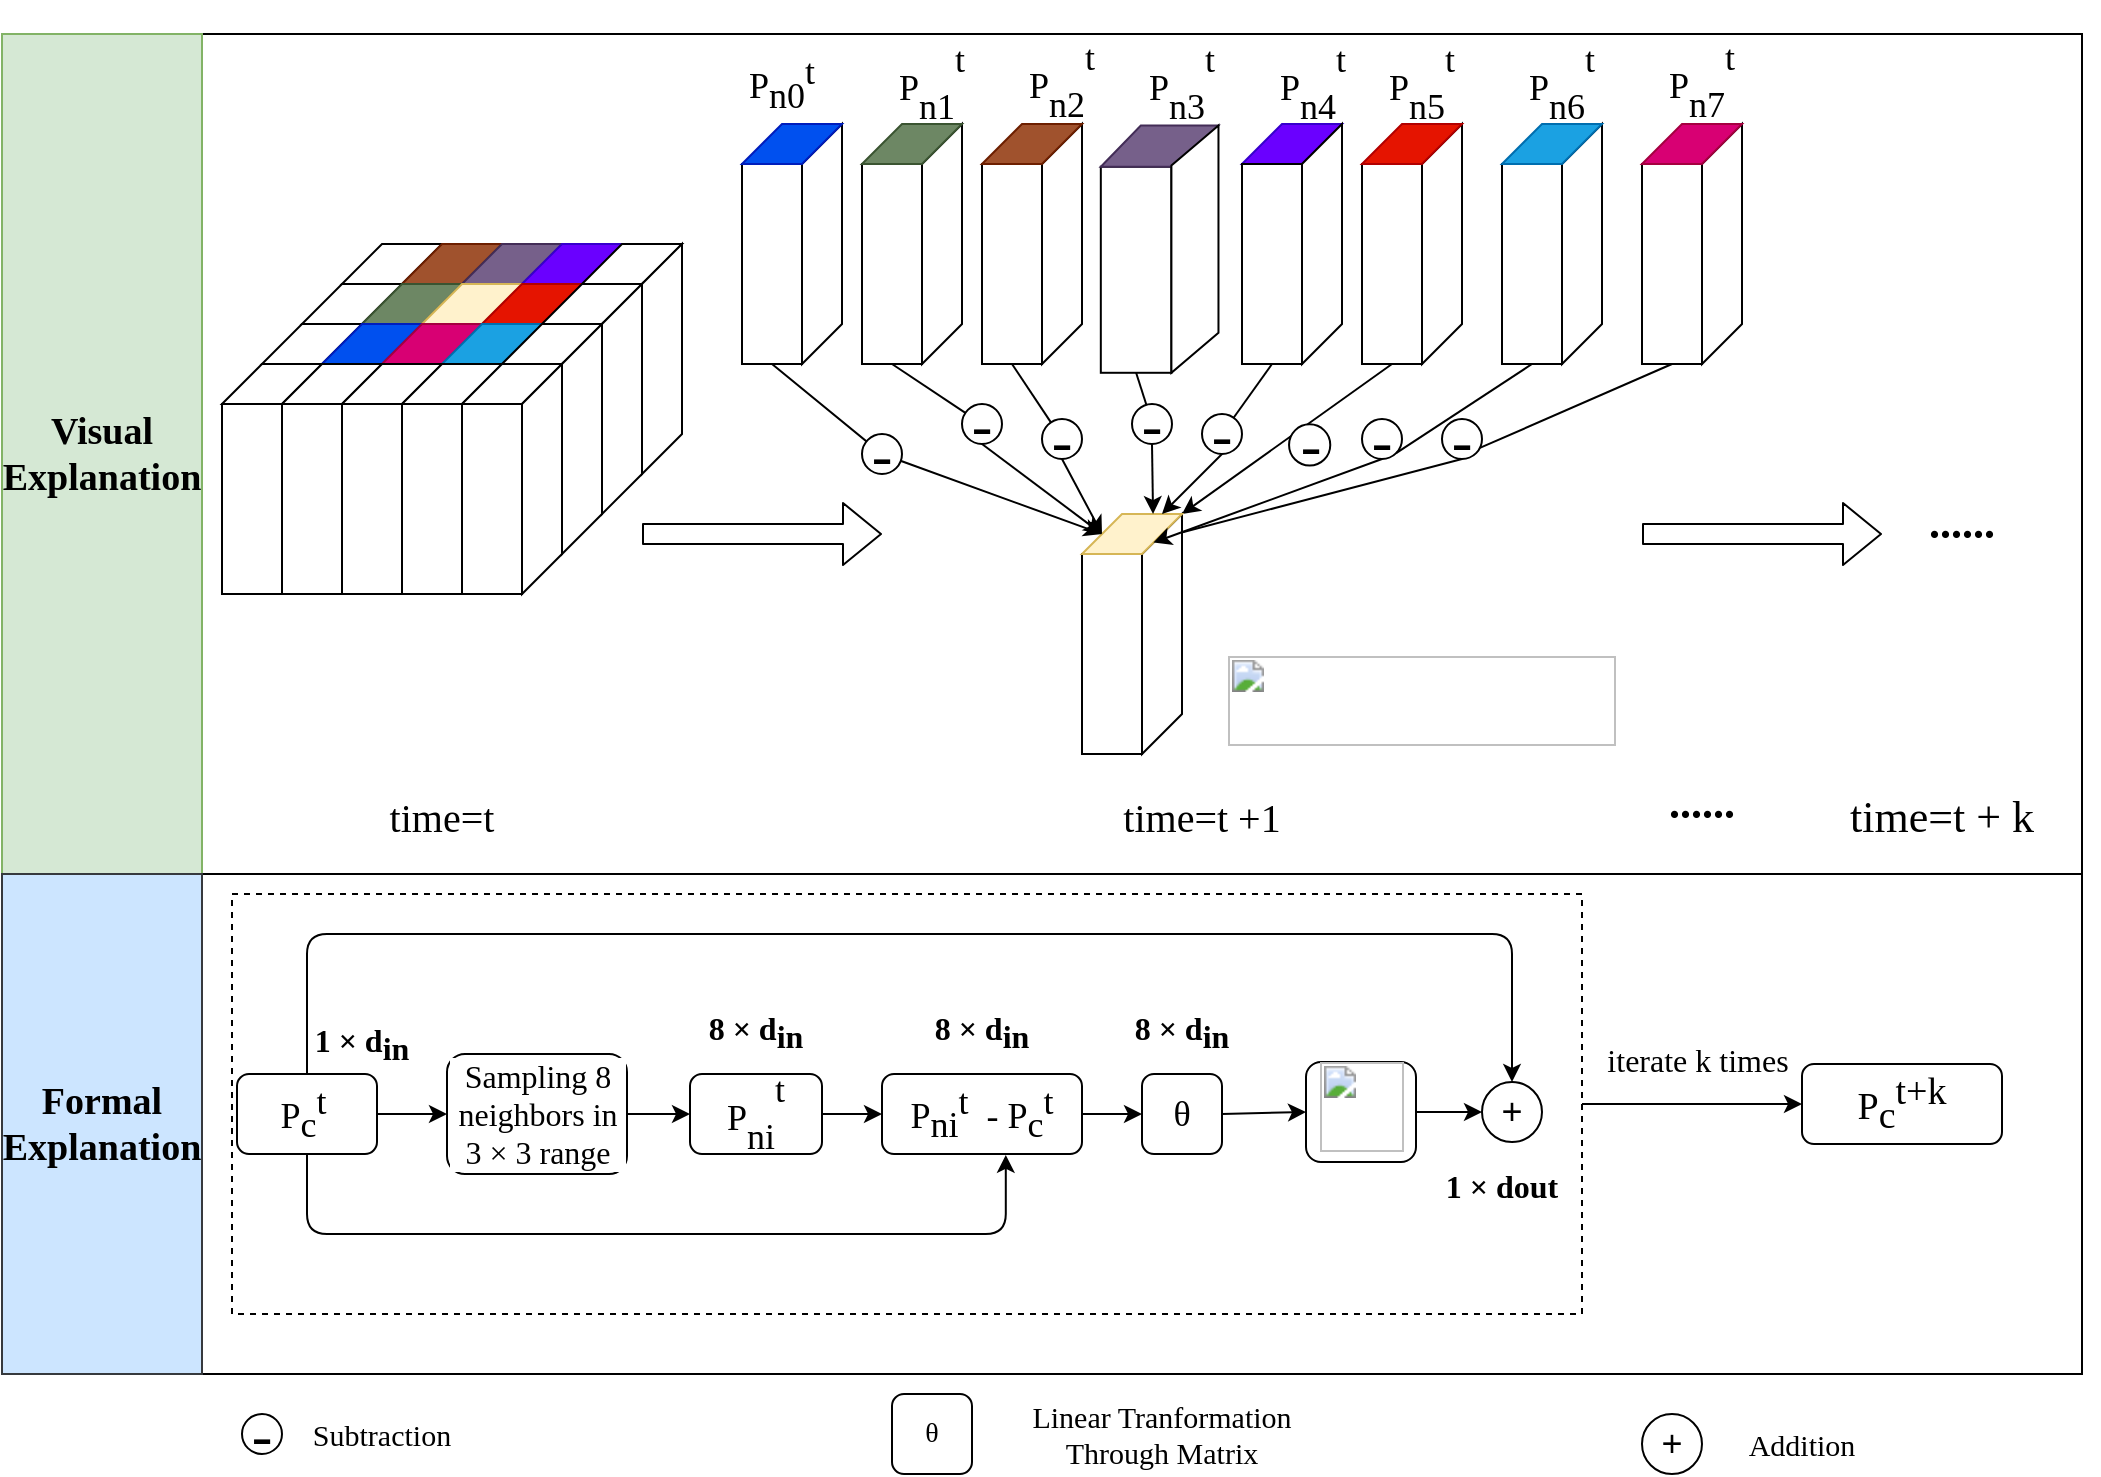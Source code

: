 <mxfile version="20.2.3" type="device"><diagram id="m4M0EnpUl4V7gVTr2-fL" name="第 1 页"><mxGraphModel dx="1689" dy="1053" grid="1" gridSize="10" guides="1" tooltips="1" connect="1" arrows="1" fold="1" page="1" pageScale="1" pageWidth="827" pageHeight="1169" math="0" shadow="0"><root><mxCell id="0"/><mxCell id="1" parent="0"/><mxCell id="XDiPJitMoi_7CaFqZK1T-307" value="" style="rounded=0;whiteSpace=wrap;html=1;fontFamily=Times New Roman;fontSize=14;" parent="1" vertex="1"><mxGeometry x="220" y="520" width="940" height="250" as="geometry"/></mxCell><mxCell id="XDiPJitMoi_7CaFqZK1T-306" style="edgeStyle=orthogonalEdgeStyle;orthogonalLoop=1;jettySize=auto;html=1;exitX=1;exitY=0.5;exitDx=0;exitDy=0;entryX=0;entryY=0.5;entryDx=0;entryDy=0;fontFamily=Times New Roman;fontSize=14;" parent="1" source="XDiPJitMoi_7CaFqZK1T-300" target="XDiPJitMoi_7CaFqZK1T-279" edge="1"><mxGeometry relative="1" as="geometry"/></mxCell><mxCell id="XDiPJitMoi_7CaFqZK1T-300" value="" style="rounded=0;whiteSpace=wrap;html=1;fontFamily=Times New Roman;fontSize=14;dashed=1;" parent="1" vertex="1"><mxGeometry x="235" y="530" width="675" height="210" as="geometry"/></mxCell><mxCell id="XDiPJitMoi_7CaFqZK1T-204" value="" style="rounded=0;whiteSpace=wrap;html=1;fontFamily=Times New Roman;fontSize=22;" parent="1" vertex="1"><mxGeometry x="215" y="100" width="945" height="420" as="geometry"/></mxCell><mxCell id="XDiPJitMoi_7CaFqZK1T-148" style="edgeStyle=none;rounded=0;orthogonalLoop=1;jettySize=auto;html=1;exitX=0.5;exitY=1;exitDx=0;exitDy=0;fontFamily=Times New Roman;fontSize=14;" parent="1" source="XDiPJitMoi_7CaFqZK1T-87" edge="1"><mxGeometry relative="1" as="geometry"><mxPoint x="710" y="340" as="targetPoint"/></mxGeometry></mxCell><mxCell id="XDiPJitMoi_7CaFqZK1T-126" value="" style="group" parent="1" vertex="1" connectable="0"><mxGeometry x="740" y="120" width="200" height="340" as="geometry"/></mxCell><mxCell id="XDiPJitMoi_7CaFqZK1T-138" value="" style="group" parent="XDiPJitMoi_7CaFqZK1T-126" vertex="1" connectable="0"><mxGeometry x="-70.588" y="25.758" width="58.824" height="123.636" as="geometry"/></mxCell><mxCell id="XDiPJitMoi_7CaFqZK1T-90" value="" style="rounded=0;whiteSpace=wrap;html=1;fontFamily=Times New Roman;fontSize=14;" parent="XDiPJitMoi_7CaFqZK1T-138" vertex="1"><mxGeometry y="20.606" width="35.294" height="103.03" as="geometry"/></mxCell><mxCell id="XDiPJitMoi_7CaFqZK1T-91" value="" style="shape=parallelogram;perimeter=parallelogramPerimeter;whiteSpace=wrap;html=1;fixedSize=1;fontFamily=Times New Roman;fontSize=14;fillColor=#76608a;fontColor=#ffffff;strokeColor=#432D57;" parent="XDiPJitMoi_7CaFqZK1T-138" vertex="1"><mxGeometry width="58.824" height="20.606" as="geometry"/></mxCell><mxCell id="XDiPJitMoi_7CaFqZK1T-89" value="" style="shape=parallelogram;perimeter=parallelogramPerimeter;whiteSpace=wrap;html=1;fixedSize=1;fontFamily=Times New Roman;fontSize=14;direction=south;flipH=1;" parent="XDiPJitMoi_7CaFqZK1T-138" vertex="1"><mxGeometry x="35.294" width="23.529" height="123.636" as="geometry"/></mxCell><mxCell id="XDiPJitMoi_7CaFqZK1T-158" value="&lt;p style=&quot;text-indent: 0pt; font-size: 18px;&quot; class=&quot;MsoNormal&quot;&gt;&lt;span style=&quot;font-family: 宋体; font-size: 18px;&quot;&gt;&lt;font face=&quot;Times New Roman&quot; style=&quot;font-size: 18px;&quot;&gt;P&lt;/font&gt;&lt;/span&gt;&lt;sub style=&quot;font-size: 18px;&quot;&gt;&lt;span style=&quot;font-family: 宋体; font-size: 18px; vertical-align: sub;&quot;&gt;&lt;font face=&quot;Times New Roman&quot; style=&quot;font-size: 18px;&quot;&gt;n4&lt;/font&gt;&lt;/span&gt;&lt;/sub&gt;&lt;sup style=&quot;font-size: 18px;&quot;&gt;&lt;span style=&quot;font-family: 宋体; font-size: 18px; vertical-align: super;&quot;&gt;&lt;font face=&quot;Times New Roman&quot; style=&quot;font-size: 18px;&quot;&gt;t&lt;/font&gt;&lt;/span&gt;&lt;/sup&gt;&lt;span style=&quot;font-size: 18px;&quot;&gt;&lt;/span&gt;&lt;/p&gt;" style="text;html=1;strokeColor=none;fillColor=none;align=center;verticalAlign=middle;whiteSpace=wrap;rounded=0;fontFamily=Times New Roman;fontSize=18;" parent="XDiPJitMoi_7CaFqZK1T-126" vertex="1"><mxGeometry y="-10.303" width="70.588" height="30.909" as="geometry"/></mxCell><mxCell id="XDiPJitMoi_7CaFqZK1T-192" value="&lt;font style=&quot;font-size: 31px;&quot;&gt;-&lt;/font&gt;" style="ellipse;whiteSpace=wrap;html=1;aspect=fixed;fontFamily=Times New Roman;fontSize=14;" parent="XDiPJitMoi_7CaFqZK1T-126" vertex="1"><mxGeometry x="23.529" y="175.152" width="20.606" height="20.606" as="geometry"/></mxCell><mxCell id="XDiPJitMoi_7CaFqZK1T-3" value="&lt;font style=&quot;font-size: 19px;&quot; face=&quot;Times New Roman&quot;&gt;&lt;b&gt;Visual&lt;br&gt;Explanation&lt;/b&gt;&lt;/font&gt;" style="rounded=0;whiteSpace=wrap;html=1;fillColor=#d5e8d4;strokeColor=#82b366;" parent="1" vertex="1"><mxGeometry x="120" y="100" width="100" height="420" as="geometry"/></mxCell><mxCell id="XDiPJitMoi_7CaFqZK1T-4" value="&lt;font style=&quot;font-size: 19px;&quot; face=&quot;Times New Roman&quot;&gt;&lt;b&gt;Formal&lt;br&gt;Explanation&lt;/b&gt;&lt;/font&gt;" style="rounded=0;whiteSpace=wrap;html=1;fillColor=#cce5ff;strokeColor=#36393d;" parent="1" vertex="1"><mxGeometry x="120" y="520" width="100" height="250" as="geometry"/></mxCell><mxCell id="XDiPJitMoi_7CaFqZK1T-11" value="" style="shape=parallelogram;perimeter=parallelogramPerimeter;whiteSpace=wrap;html=1;fixedSize=1;fontFamily=Times New Roman;fontSize=14;" parent="1" vertex="1"><mxGeometry x="290" y="205" width="50" height="20" as="geometry"/></mxCell><mxCell id="XDiPJitMoi_7CaFqZK1T-12" value="" style="shape=parallelogram;perimeter=parallelogramPerimeter;whiteSpace=wrap;html=1;fixedSize=1;fontFamily=Times New Roman;fontSize=14;fillColor=#a0522d;fontColor=#ffffff;strokeColor=#6D1F00;" parent="1" vertex="1"><mxGeometry x="320" y="205" width="50" height="20" as="geometry"/></mxCell><mxCell id="XDiPJitMoi_7CaFqZK1T-13" value="" style="shape=parallelogram;perimeter=parallelogramPerimeter;whiteSpace=wrap;html=1;fixedSize=1;fontFamily=Times New Roman;fontSize=14;fillColor=#76608a;fontColor=#ffffff;strokeColor=#432D57;" parent="1" vertex="1"><mxGeometry x="350" y="205" width="50" height="20" as="geometry"/></mxCell><mxCell id="XDiPJitMoi_7CaFqZK1T-14" value="" style="shape=parallelogram;perimeter=parallelogramPerimeter;whiteSpace=wrap;html=1;fixedSize=1;fontFamily=Times New Roman;fontSize=14;fillColor=#6a00ff;fontColor=#ffffff;strokeColor=#3700CC;" parent="1" vertex="1"><mxGeometry x="380" y="205" width="50" height="20" as="geometry"/></mxCell><mxCell id="XDiPJitMoi_7CaFqZK1T-16" value="" style="shape=parallelogram;perimeter=parallelogramPerimeter;whiteSpace=wrap;html=1;fixedSize=1;fontFamily=Times New Roman;fontSize=14;" parent="1" vertex="1"><mxGeometry x="410" y="205" width="50" height="20" as="geometry"/></mxCell><mxCell id="XDiPJitMoi_7CaFqZK1T-17" value="" style="shape=parallelogram;perimeter=parallelogramPerimeter;whiteSpace=wrap;html=1;fixedSize=1;fontFamily=Times New Roman;fontSize=14;" parent="1" vertex="1"><mxGeometry x="270" y="225" width="50" height="20" as="geometry"/></mxCell><mxCell id="XDiPJitMoi_7CaFqZK1T-18" value="" style="shape=parallelogram;perimeter=parallelogramPerimeter;whiteSpace=wrap;html=1;fixedSize=1;fontFamily=Times New Roman;fontSize=14;fillColor=#6d8764;strokeColor=#3A5431;fontColor=#ffffff;" parent="1" vertex="1"><mxGeometry x="300" y="225" width="50" height="20" as="geometry"/></mxCell><mxCell id="XDiPJitMoi_7CaFqZK1T-19" value="" style="shape=parallelogram;perimeter=parallelogramPerimeter;whiteSpace=wrap;html=1;fixedSize=1;fontFamily=Times New Roman;fontSize=14;fillColor=#fff2cc;strokeColor=#d6b656;" parent="1" vertex="1"><mxGeometry x="330" y="225" width="50" height="20" as="geometry"/></mxCell><mxCell id="XDiPJitMoi_7CaFqZK1T-20" value="" style="shape=parallelogram;perimeter=parallelogramPerimeter;whiteSpace=wrap;html=1;fixedSize=1;fontFamily=Times New Roman;fontSize=14;fillColor=#e51400;fontColor=#ffffff;strokeColor=#B20000;" parent="1" vertex="1"><mxGeometry x="360" y="225" width="50" height="20" as="geometry"/></mxCell><mxCell id="XDiPJitMoi_7CaFqZK1T-22" value="" style="shape=parallelogram;perimeter=parallelogramPerimeter;whiteSpace=wrap;html=1;fixedSize=1;fontFamily=Times New Roman;fontSize=14;" parent="1" vertex="1"><mxGeometry x="390" y="225" width="50" height="20" as="geometry"/></mxCell><mxCell id="XDiPJitMoi_7CaFqZK1T-25" value="" style="shape=parallelogram;perimeter=parallelogramPerimeter;whiteSpace=wrap;html=1;fixedSize=1;fontFamily=Times New Roman;fontSize=14;" parent="1" vertex="1"><mxGeometry x="250" y="245" width="50" height="20" as="geometry"/></mxCell><mxCell id="XDiPJitMoi_7CaFqZK1T-26" value="" style="shape=parallelogram;perimeter=parallelogramPerimeter;whiteSpace=wrap;html=1;fixedSize=1;fontFamily=Times New Roman;fontSize=14;fillColor=#0050ef;fontColor=#ffffff;strokeColor=#001DBC;" parent="1" vertex="1"><mxGeometry x="280" y="245" width="50" height="20" as="geometry"/></mxCell><mxCell id="XDiPJitMoi_7CaFqZK1T-27" value="" style="shape=parallelogram;perimeter=parallelogramPerimeter;whiteSpace=wrap;html=1;fixedSize=1;fontFamily=Times New Roman;fontSize=14;fillColor=#d80073;fontColor=#ffffff;strokeColor=#A50040;" parent="1" vertex="1"><mxGeometry x="310" y="245" width="50" height="20" as="geometry"/></mxCell><mxCell id="XDiPJitMoi_7CaFqZK1T-28" value="" style="shape=parallelogram;perimeter=parallelogramPerimeter;whiteSpace=wrap;html=1;fixedSize=1;fontFamily=Times New Roman;fontSize=14;fillColor=#1ba1e2;strokeColor=#006EAF;fontColor=#ffffff;" parent="1" vertex="1"><mxGeometry x="340" y="245" width="50" height="20" as="geometry"/></mxCell><mxCell id="XDiPJitMoi_7CaFqZK1T-30" value="" style="shape=parallelogram;perimeter=parallelogramPerimeter;whiteSpace=wrap;html=1;fixedSize=1;fontFamily=Times New Roman;fontSize=14;" parent="1" vertex="1"><mxGeometry x="370" y="245" width="50" height="20" as="geometry"/></mxCell><mxCell id="XDiPJitMoi_7CaFqZK1T-31" value="" style="shape=parallelogram;perimeter=parallelogramPerimeter;whiteSpace=wrap;html=1;fixedSize=1;fontFamily=Times New Roman;fontSize=14;" parent="1" vertex="1"><mxGeometry x="230" y="265" width="50" height="20" as="geometry"/></mxCell><mxCell id="XDiPJitMoi_7CaFqZK1T-32" value="" style="shape=parallelogram;perimeter=parallelogramPerimeter;whiteSpace=wrap;html=1;fixedSize=1;fontFamily=Times New Roman;fontSize=14;" parent="1" vertex="1"><mxGeometry x="260" y="265" width="50" height="20" as="geometry"/></mxCell><mxCell id="XDiPJitMoi_7CaFqZK1T-33" value="" style="shape=parallelogram;perimeter=parallelogramPerimeter;whiteSpace=wrap;html=1;fixedSize=1;fontFamily=Times New Roman;fontSize=14;" parent="1" vertex="1"><mxGeometry x="290" y="265" width="50" height="20" as="geometry"/></mxCell><mxCell id="XDiPJitMoi_7CaFqZK1T-34" value="" style="shape=parallelogram;perimeter=parallelogramPerimeter;whiteSpace=wrap;html=1;fixedSize=1;fontFamily=Times New Roman;fontSize=14;" parent="1" vertex="1"><mxGeometry x="320" y="265" width="50" height="20" as="geometry"/></mxCell><mxCell id="XDiPJitMoi_7CaFqZK1T-36" value="" style="shape=parallelogram;perimeter=parallelogramPerimeter;whiteSpace=wrap;html=1;fixedSize=1;fontFamily=Times New Roman;fontSize=14;" parent="1" vertex="1"><mxGeometry x="350" y="265" width="50" height="20" as="geometry"/></mxCell><mxCell id="XDiPJitMoi_7CaFqZK1T-66" value="" style="rounded=0;whiteSpace=wrap;html=1;fontFamily=Times New Roman;fontSize=14;" parent="1" vertex="1"><mxGeometry x="230" y="285" width="30" height="95" as="geometry"/></mxCell><mxCell id="XDiPJitMoi_7CaFqZK1T-68" value="" style="rounded=0;whiteSpace=wrap;html=1;fontFamily=Times New Roman;fontSize=14;" parent="1" vertex="1"><mxGeometry x="260" y="285" width="30" height="95" as="geometry"/></mxCell><mxCell id="XDiPJitMoi_7CaFqZK1T-69" value="" style="rounded=0;whiteSpace=wrap;html=1;fontFamily=Times New Roman;fontSize=14;" parent="1" vertex="1"><mxGeometry x="290" y="285" width="30" height="95" as="geometry"/></mxCell><mxCell id="XDiPJitMoi_7CaFqZK1T-70" value="" style="rounded=0;whiteSpace=wrap;html=1;fontFamily=Times New Roman;fontSize=14;" parent="1" vertex="1"><mxGeometry x="320" y="285" width="30" height="95" as="geometry"/></mxCell><mxCell id="XDiPJitMoi_7CaFqZK1T-72" value="" style="rounded=0;whiteSpace=wrap;html=1;fontFamily=Times New Roman;fontSize=14;" parent="1" vertex="1"><mxGeometry x="350" y="285" width="30" height="95" as="geometry"/></mxCell><mxCell id="XDiPJitMoi_7CaFqZK1T-73" value="" style="shape=parallelogram;perimeter=parallelogramPerimeter;whiteSpace=wrap;html=1;fixedSize=1;fontFamily=Times New Roman;fontSize=14;direction=south;flipH=1;" parent="1" vertex="1"><mxGeometry x="380" y="265" width="20" height="115" as="geometry"/></mxCell><mxCell id="XDiPJitMoi_7CaFqZK1T-75" value="" style="shape=parallelogram;perimeter=parallelogramPerimeter;whiteSpace=wrap;html=1;fixedSize=1;fontFamily=Times New Roman;fontSize=14;direction=south;flipH=1;" parent="1" vertex="1"><mxGeometry x="400" y="245" width="20" height="115" as="geometry"/></mxCell><mxCell id="XDiPJitMoi_7CaFqZK1T-76" value="" style="shape=parallelogram;perimeter=parallelogramPerimeter;whiteSpace=wrap;html=1;fixedSize=1;fontFamily=Times New Roman;fontSize=14;direction=south;flipH=1;" parent="1" vertex="1"><mxGeometry x="420" y="225" width="20" height="115" as="geometry"/></mxCell><mxCell id="XDiPJitMoi_7CaFqZK1T-77" value="" style="shape=parallelogram;perimeter=parallelogramPerimeter;whiteSpace=wrap;html=1;fixedSize=1;fontFamily=Times New Roman;fontSize=14;direction=south;flipH=1;" parent="1" vertex="1"><mxGeometry x="440" y="205" width="20" height="115" as="geometry"/></mxCell><mxCell id="XDiPJitMoi_7CaFqZK1T-136" value="" style="group" parent="1" vertex="1" connectable="0"><mxGeometry x="490" y="145" width="50" height="120" as="geometry"/></mxCell><mxCell id="XDiPJitMoi_7CaFqZK1T-106" value="" style="rounded=0;whiteSpace=wrap;html=1;fontFamily=Times New Roman;fontSize=14;" parent="XDiPJitMoi_7CaFqZK1T-136" vertex="1"><mxGeometry y="20" width="30" height="100" as="geometry"/></mxCell><mxCell id="XDiPJitMoi_7CaFqZK1T-107" value="" style="shape=parallelogram;perimeter=parallelogramPerimeter;whiteSpace=wrap;html=1;fixedSize=1;fontFamily=Times New Roman;fontSize=14;direction=south;flipH=1;" parent="XDiPJitMoi_7CaFqZK1T-136" vertex="1"><mxGeometry x="30" width="20" height="120" as="geometry"/></mxCell><mxCell id="XDiPJitMoi_7CaFqZK1T-114" value="" style="shape=parallelogram;perimeter=parallelogramPerimeter;whiteSpace=wrap;html=1;fixedSize=1;fontFamily=Times New Roman;fontSize=14;fillColor=#0050ef;fontColor=#ffffff;strokeColor=#001DBC;" parent="XDiPJitMoi_7CaFqZK1T-136" vertex="1"><mxGeometry width="50" height="20" as="geometry"/></mxCell><mxCell id="XDiPJitMoi_7CaFqZK1T-144" style="edgeStyle=none;rounded=0;orthogonalLoop=1;jettySize=auto;html=1;exitX=0.5;exitY=1;exitDx=0;exitDy=0;fontFamily=Times New Roman;fontSize=14;startArrow=none;" parent="1" source="XDiPJitMoi_7CaFqZK1T-168" edge="1"><mxGeometry relative="1" as="geometry"><mxPoint x="670" y="350" as="targetPoint"/></mxGeometry></mxCell><mxCell id="XDiPJitMoi_7CaFqZK1T-103" value="" style="rounded=0;whiteSpace=wrap;html=1;fontFamily=Times New Roman;fontSize=14;" parent="1" vertex="1"><mxGeometry x="550" y="165" width="30" height="100" as="geometry"/></mxCell><mxCell id="XDiPJitMoi_7CaFqZK1T-104" value="" style="shape=parallelogram;perimeter=parallelogramPerimeter;whiteSpace=wrap;html=1;fixedSize=1;fontFamily=Times New Roman;fontSize=14;direction=south;flipH=1;" parent="1" vertex="1"><mxGeometry x="580" y="145" width="20" height="120" as="geometry"/></mxCell><mxCell id="XDiPJitMoi_7CaFqZK1T-113" value="" style="shape=parallelogram;perimeter=parallelogramPerimeter;whiteSpace=wrap;html=1;fixedSize=1;fontFamily=Times New Roman;fontSize=14;fillColor=#6d8764;strokeColor=#3A5431;fontColor=#ffffff;" parent="1" vertex="1"><mxGeometry x="550" y="145" width="50" height="20" as="geometry"/></mxCell><mxCell id="XDiPJitMoi_7CaFqZK1T-137" value="" style="group" parent="1" vertex="1" connectable="0"><mxGeometry x="610" y="145" width="50" height="120" as="geometry"/></mxCell><mxCell id="XDiPJitMoi_7CaFqZK1T-92" value="" style="shape=parallelogram;perimeter=parallelogramPerimeter;whiteSpace=wrap;html=1;fixedSize=1;fontFamily=Times New Roman;fontSize=14;direction=south;flipH=1;" parent="XDiPJitMoi_7CaFqZK1T-137" vertex="1"><mxGeometry x="30" width="20" height="120" as="geometry"/></mxCell><mxCell id="XDiPJitMoi_7CaFqZK1T-93" value="" style="rounded=0;whiteSpace=wrap;html=1;fontFamily=Times New Roman;fontSize=14;" parent="XDiPJitMoi_7CaFqZK1T-137" vertex="1"><mxGeometry y="20" width="30" height="100" as="geometry"/></mxCell><mxCell id="XDiPJitMoi_7CaFqZK1T-95" value="" style="shape=parallelogram;perimeter=parallelogramPerimeter;whiteSpace=wrap;html=1;fixedSize=1;fontFamily=Times New Roman;fontSize=14;fillColor=#a0522d;fontColor=#ffffff;strokeColor=#6D1F00;" parent="XDiPJitMoi_7CaFqZK1T-137" vertex="1"><mxGeometry width="50" height="20" as="geometry"/></mxCell><mxCell id="XDiPJitMoi_7CaFqZK1T-139" value="" style="group" parent="1" vertex="1" connectable="0"><mxGeometry x="740" y="145" width="50" height="120" as="geometry"/></mxCell><mxCell id="XDiPJitMoi_7CaFqZK1T-83" value="" style="shape=parallelogram;perimeter=parallelogramPerimeter;whiteSpace=wrap;html=1;fixedSize=1;fontFamily=Times New Roman;fontSize=14;fillColor=#6a00ff;fontColor=#ffffff;strokeColor=#3700CC;" parent="XDiPJitMoi_7CaFqZK1T-139" vertex="1"><mxGeometry width="50" height="20" as="geometry"/></mxCell><mxCell id="XDiPJitMoi_7CaFqZK1T-84" value="" style="rounded=0;whiteSpace=wrap;html=1;fontFamily=Times New Roman;fontSize=14;" parent="XDiPJitMoi_7CaFqZK1T-139" vertex="1"><mxGeometry y="20" width="30" height="100" as="geometry"/></mxCell><mxCell id="XDiPJitMoi_7CaFqZK1T-85" value="" style="shape=parallelogram;perimeter=parallelogramPerimeter;whiteSpace=wrap;html=1;fixedSize=1;fontFamily=Times New Roman;fontSize=14;direction=south;flipH=1;" parent="XDiPJitMoi_7CaFqZK1T-139" vertex="1"><mxGeometry x="30" width="20" height="120" as="geometry"/></mxCell><mxCell id="XDiPJitMoi_7CaFqZK1T-87" value="" style="rounded=0;whiteSpace=wrap;html=1;fontFamily=Times New Roman;fontSize=14;" parent="1" vertex="1"><mxGeometry x="800" y="165" width="30" height="100" as="geometry"/></mxCell><mxCell id="XDiPJitMoi_7CaFqZK1T-88" value="" style="shape=parallelogram;perimeter=parallelogramPerimeter;whiteSpace=wrap;html=1;fixedSize=1;fontFamily=Times New Roman;fontSize=14;direction=south;flipH=1;" parent="1" vertex="1"><mxGeometry x="830" y="145" width="20" height="120" as="geometry"/></mxCell><mxCell id="XDiPJitMoi_7CaFqZK1T-112" value="" style="shape=parallelogram;perimeter=parallelogramPerimeter;whiteSpace=wrap;html=1;fixedSize=1;fontFamily=Times New Roman;fontSize=14;fillColor=#e51400;fontColor=#ffffff;strokeColor=#B20000;" parent="1" vertex="1"><mxGeometry x="800" y="145" width="50" height="20" as="geometry"/></mxCell><mxCell id="XDiPJitMoi_7CaFqZK1T-119" value="" style="group" parent="1" vertex="1" connectable="0"><mxGeometry x="930" y="120" width="80" height="150" as="geometry"/></mxCell><mxCell id="XDiPJitMoi_7CaFqZK1T-141" value="" style="group" parent="XDiPJitMoi_7CaFqZK1T-119" vertex="1" connectable="0"><mxGeometry x="-60" y="25" width="50" height="120" as="geometry"/></mxCell><mxCell id="XDiPJitMoi_7CaFqZK1T-109" value="" style="rounded=0;whiteSpace=wrap;html=1;fontFamily=Times New Roman;fontSize=14;" parent="XDiPJitMoi_7CaFqZK1T-141" vertex="1"><mxGeometry y="20" width="30" height="100" as="geometry"/></mxCell><mxCell id="XDiPJitMoi_7CaFqZK1T-110" value="" style="shape=parallelogram;perimeter=parallelogramPerimeter;whiteSpace=wrap;html=1;fixedSize=1;fontFamily=Times New Roman;fontSize=14;direction=south;flipH=1;" parent="XDiPJitMoi_7CaFqZK1T-141" vertex="1"><mxGeometry x="30" width="20" height="120" as="geometry"/></mxCell><mxCell id="XDiPJitMoi_7CaFqZK1T-118" value="" style="shape=parallelogram;perimeter=parallelogramPerimeter;whiteSpace=wrap;html=1;fixedSize=1;fontFamily=Times New Roman;fontSize=14;fillColor=#1ba1e2;strokeColor=#006EAF;fontColor=#ffffff;" parent="XDiPJitMoi_7CaFqZK1T-141" vertex="1"><mxGeometry width="50" height="20" as="geometry"/></mxCell><mxCell id="XDiPJitMoi_7CaFqZK1T-163" value="&lt;p style=&quot;text-indent: 0pt; font-size: 18px;&quot; class=&quot;MsoNormal&quot;&gt;&lt;span style=&quot;font-family: 宋体; font-size: 18px;&quot;&gt;&lt;font face=&quot;Times New Roman&quot; style=&quot;font-size: 18px;&quot;&gt;P&lt;/font&gt;&lt;/span&gt;&lt;sub style=&quot;font-size: 18px;&quot;&gt;&lt;span style=&quot;font-family: 宋体; font-size: 18px; vertical-align: sub;&quot;&gt;&lt;font face=&quot;Times New Roman&quot; style=&quot;font-size: 18px;&quot;&gt;n7&lt;/font&gt;&lt;/span&gt;&lt;/sub&gt;&lt;sup style=&quot;font-size: 18px;&quot;&gt;&lt;span style=&quot;font-family: 宋体; font-size: 18px; vertical-align: super;&quot;&gt;&lt;font face=&quot;Times New Roman&quot; style=&quot;font-size: 18px;&quot;&gt;t&lt;/font&gt;&lt;/span&gt;&lt;/sup&gt;&lt;span style=&quot;font-size: 18px;&quot;&gt;&lt;/span&gt;&lt;/p&gt;" style="text;html=1;strokeColor=none;fillColor=none;align=center;verticalAlign=middle;whiteSpace=wrap;rounded=0;fontFamily=Times New Roman;fontSize=18;" parent="XDiPJitMoi_7CaFqZK1T-119" vertex="1"><mxGeometry x="10" y="-11" width="60" height="30" as="geometry"/></mxCell><mxCell id="XDiPJitMoi_7CaFqZK1T-150" style="edgeStyle=none;orthogonalLoop=1;jettySize=auto;html=1;exitX=0.5;exitY=1;exitDx=0;exitDy=0;entryX=1;entryY=0.75;entryDx=0;entryDy=0;fontFamily=Times New Roman;fontSize=14;curved=1;startArrow=none;" parent="1" source="XDiPJitMoi_7CaFqZK1T-167" target="XDiPJitMoi_7CaFqZK1T-111" edge="1"><mxGeometry relative="1" as="geometry"/></mxCell><mxCell id="XDiPJitMoi_7CaFqZK1T-100" value="" style="rounded=0;whiteSpace=wrap;html=1;fontFamily=Times New Roman;fontSize=14;" parent="1" vertex="1"><mxGeometry x="940" y="165" width="30" height="100" as="geometry"/></mxCell><mxCell id="XDiPJitMoi_7CaFqZK1T-101" value="" style="shape=parallelogram;perimeter=parallelogramPerimeter;whiteSpace=wrap;html=1;fixedSize=1;fontFamily=Times New Roman;fontSize=14;direction=south;flipH=1;" parent="1" vertex="1"><mxGeometry x="970" y="145" width="20" height="120" as="geometry"/></mxCell><mxCell id="XDiPJitMoi_7CaFqZK1T-117" value="" style="shape=parallelogram;perimeter=parallelogramPerimeter;whiteSpace=wrap;html=1;fixedSize=1;fontFamily=Times New Roman;fontSize=14;fillColor=#d80073;fontColor=#ffffff;strokeColor=#A50040;" parent="1" vertex="1"><mxGeometry x="940" y="145" width="50" height="20" as="geometry"/></mxCell><mxCell id="XDiPJitMoi_7CaFqZK1T-142" value="" style="group" parent="1" vertex="1" connectable="0"><mxGeometry x="660" y="340" width="50" height="120" as="geometry"/></mxCell><mxCell id="XDiPJitMoi_7CaFqZK1T-97" value="" style="rounded=0;whiteSpace=wrap;html=1;fontFamily=Times New Roman;fontSize=14;" parent="XDiPJitMoi_7CaFqZK1T-142" vertex="1"><mxGeometry y="20" width="30" height="100" as="geometry"/></mxCell><mxCell id="XDiPJitMoi_7CaFqZK1T-98" value="" style="shape=parallelogram;perimeter=parallelogramPerimeter;whiteSpace=wrap;html=1;fixedSize=1;fontFamily=Times New Roman;fontSize=14;direction=south;flipH=1;" parent="XDiPJitMoi_7CaFqZK1T-142" vertex="1"><mxGeometry x="30" width="20" height="120" as="geometry"/></mxCell><mxCell id="XDiPJitMoi_7CaFqZK1T-111" value="" style="shape=parallelogram;perimeter=parallelogramPerimeter;whiteSpace=wrap;html=1;fixedSize=1;fontFamily=Times New Roman;fontSize=14;fillColor=#fff2cc;strokeColor=#d6b656;" parent="XDiPJitMoi_7CaFqZK1T-142" vertex="1"><mxGeometry width="50" height="20" as="geometry"/></mxCell><mxCell id="XDiPJitMoi_7CaFqZK1T-143" style="rounded=0;orthogonalLoop=1;jettySize=auto;html=1;exitX=0.5;exitY=1;exitDx=0;exitDy=0;entryX=0;entryY=0.5;entryDx=0;entryDy=0;fontFamily=Times New Roman;fontSize=14;" parent="1" source="XDiPJitMoi_7CaFqZK1T-106" target="XDiPJitMoi_7CaFqZK1T-111" edge="1"><mxGeometry relative="1" as="geometry"><Array as="points"><mxPoint x="560" y="310"/></Array></mxGeometry></mxCell><mxCell id="XDiPJitMoi_7CaFqZK1T-145" style="edgeStyle=none;rounded=0;orthogonalLoop=1;jettySize=auto;html=1;exitX=0.5;exitY=1;exitDx=0;exitDy=0;fontFamily=Times New Roman;fontSize=14;startArrow=none;" parent="1" source="XDiPJitMoi_7CaFqZK1T-180" edge="1"><mxGeometry relative="1" as="geometry"><mxPoint x="670" y="350" as="targetPoint"/></mxGeometry></mxCell><mxCell id="XDiPJitMoi_7CaFqZK1T-146" style="edgeStyle=none;rounded=0;orthogonalLoop=1;jettySize=auto;html=1;exitX=0.5;exitY=1;exitDx=0;exitDy=0;fontFamily=Times New Roman;fontSize=14;startArrow=none;" parent="1" source="XDiPJitMoi_7CaFqZK1T-178" edge="1"><mxGeometry relative="1" as="geometry"><mxPoint x="695.529" y="340" as="targetPoint"/></mxGeometry></mxCell><mxCell id="XDiPJitMoi_7CaFqZK1T-147" style="edgeStyle=none;rounded=0;orthogonalLoop=1;jettySize=auto;html=1;exitX=0.5;exitY=1;exitDx=0;exitDy=0;fontFamily=Times New Roman;fontSize=14;startArrow=none;" parent="1" source="XDiPJitMoi_7CaFqZK1T-190" edge="1"><mxGeometry relative="1" as="geometry"><mxPoint x="700" y="340" as="targetPoint"/></mxGeometry></mxCell><mxCell id="XDiPJitMoi_7CaFqZK1T-149" style="edgeStyle=none;rounded=0;orthogonalLoop=1;jettySize=auto;html=1;exitX=0.5;exitY=1;exitDx=0;exitDy=0;entryX=1;entryY=1;entryDx=0;entryDy=0;fontFamily=Times New Roman;fontSize=14;startArrow=none;" parent="1" source="XDiPJitMoi_7CaFqZK1T-179" target="XDiPJitMoi_7CaFqZK1T-111" edge="1"><mxGeometry relative="1" as="geometry"/></mxCell><mxCell id="XDiPJitMoi_7CaFqZK1T-153" value="&lt;p style=&quot;text-indent: 0pt; font-size: 18px;&quot; class=&quot;MsoNormal&quot;&gt;&lt;span&gt;&lt;font style=&quot;font-size: 18px;&quot; face=&quot;Times New Roman&quot;&gt;P&lt;/font&gt;&lt;/span&gt;&lt;sub&gt;&lt;span style=&quot;font-size: 18px;&quot;&gt;&lt;font style=&quot;font-size: 18px;&quot; face=&quot;Times New Roman&quot;&gt;n0&lt;/font&gt;&lt;/span&gt;&lt;/sub&gt;&lt;sup&gt;&lt;span style=&quot;font-size: 18px;&quot;&gt;&lt;font style=&quot;font-size: 18px;&quot; face=&quot;Times New Roman&quot;&gt;t&lt;/font&gt;&lt;/span&gt;&lt;/sup&gt;&lt;sup&gt;&lt;span style=&quot;font-size: 10.5pt; vertical-align: super;&quot;&gt;&lt;/span&gt;&lt;/sup&gt;&lt;/p&gt;" style="text;html=1;strokeColor=none;fillColor=none;align=center;verticalAlign=middle;whiteSpace=wrap;rounded=0;fontFamily=Times New Roman;fontSize=14;" parent="1" vertex="1"><mxGeometry x="480" y="109" width="60" height="30" as="geometry"/></mxCell><mxCell id="XDiPJitMoi_7CaFqZK1T-155" value="&lt;p style=&quot;text-indent: 0pt; font-size: 18px;&quot; class=&quot;MsoNormal&quot;&gt;&lt;span style=&quot;font-family: 宋体; font-size: 18px;&quot;&gt;&lt;font face=&quot;Times New Roman&quot; style=&quot;font-size: 18px;&quot;&gt;P&lt;/font&gt;&lt;/span&gt;&lt;sub style=&quot;font-size: 18px;&quot;&gt;&lt;span style=&quot;font-family: 宋体; font-size: 18px; vertical-align: sub;&quot;&gt;&lt;font face=&quot;Times New Roman&quot; style=&quot;font-size: 18px;&quot;&gt;n1&lt;/font&gt;&lt;/span&gt;&lt;/sub&gt;&lt;sup style=&quot;font-size: 18px;&quot;&gt;&lt;span style=&quot;font-family: 宋体; font-size: 18px; vertical-align: super;&quot;&gt;&lt;font face=&quot;Times New Roman&quot; style=&quot;font-size: 18px;&quot;&gt;t&lt;/font&gt;&lt;/span&gt;&lt;/sup&gt;&lt;span style=&quot;font-size: 18px;&quot;&gt;&lt;/span&gt;&lt;/p&gt;" style="text;html=1;strokeColor=none;fillColor=none;align=center;verticalAlign=middle;whiteSpace=wrap;rounded=0;fontFamily=Times New Roman;fontSize=18;" parent="1" vertex="1"><mxGeometry x="555" y="110" width="60" height="30" as="geometry"/></mxCell><mxCell id="XDiPJitMoi_7CaFqZK1T-156" value="&lt;p style=&quot;text-indent: 0pt; font-size: 18px;&quot; class=&quot;MsoNormal&quot;&gt;&lt;span style=&quot;font-family: 宋体; font-size: 18px;&quot;&gt;&lt;font face=&quot;Times New Roman&quot; style=&quot;font-size: 18px;&quot;&gt;P&lt;/font&gt;&lt;/span&gt;&lt;sub style=&quot;font-size: 18px;&quot;&gt;&lt;span style=&quot;font-family: 宋体; font-size: 18px; vertical-align: sub;&quot;&gt;&lt;font face=&quot;Times New Roman&quot; style=&quot;font-size: 18px;&quot;&gt;n2&lt;/font&gt;&lt;/span&gt;&lt;/sub&gt;&lt;sup style=&quot;font-size: 18px;&quot;&gt;&lt;span style=&quot;font-family: 宋体; font-size: 18px; vertical-align: super;&quot;&gt;&lt;font face=&quot;Times New Roman&quot; style=&quot;font-size: 18px;&quot;&gt;t&lt;/font&gt;&lt;/span&gt;&lt;/sup&gt;&lt;span style=&quot;font-size: 18px;&quot;&gt;&lt;/span&gt;&lt;/p&gt;" style="text;html=1;strokeColor=none;fillColor=none;align=center;verticalAlign=middle;whiteSpace=wrap;rounded=0;fontFamily=Times New Roman;fontSize=18;" parent="1" vertex="1"><mxGeometry x="620" y="109" width="60" height="30" as="geometry"/></mxCell><mxCell id="XDiPJitMoi_7CaFqZK1T-157" value="&lt;p style=&quot;text-indent: 0pt; font-size: 18px;&quot; class=&quot;MsoNormal&quot;&gt;&lt;span style=&quot;font-family: 宋体; font-size: 18px;&quot;&gt;&lt;font face=&quot;Times New Roman&quot; style=&quot;font-size: 18px;&quot;&gt;P&lt;/font&gt;&lt;/span&gt;&lt;sub style=&quot;font-size: 18px;&quot;&gt;&lt;span style=&quot;font-family: 宋体; font-size: 18px; vertical-align: sub;&quot;&gt;&lt;font face=&quot;Times New Roman&quot; style=&quot;font-size: 18px;&quot;&gt;n3&lt;/font&gt;&lt;/span&gt;&lt;/sub&gt;&lt;sup style=&quot;font-size: 18px;&quot;&gt;&lt;span style=&quot;font-family: 宋体; font-size: 18px; vertical-align: super;&quot;&gt;&lt;font face=&quot;Times New Roman&quot; style=&quot;font-size: 18px;&quot;&gt;t&lt;/font&gt;&lt;/span&gt;&lt;/sup&gt;&lt;span style=&quot;font-size: 18px;&quot;&gt;&lt;/span&gt;&lt;/p&gt;" style="text;html=1;strokeColor=none;fillColor=none;align=center;verticalAlign=middle;whiteSpace=wrap;rounded=0;fontFamily=Times New Roman;fontSize=18;" parent="1" vertex="1"><mxGeometry x="680" y="110" width="60" height="30" as="geometry"/></mxCell><mxCell id="XDiPJitMoi_7CaFqZK1T-161" value="&lt;p style=&quot;text-indent: 0pt; font-size: 18px;&quot; class=&quot;MsoNormal&quot;&gt;&lt;span style=&quot;font-family: 宋体; font-size: 18px;&quot;&gt;&lt;font face=&quot;Times New Roman&quot; style=&quot;font-size: 18px;&quot;&gt;P&lt;/font&gt;&lt;/span&gt;&lt;sub style=&quot;font-size: 18px;&quot;&gt;&lt;span style=&quot;font-family: 宋体; font-size: 18px; vertical-align: sub;&quot;&gt;&lt;font face=&quot;Times New Roman&quot; style=&quot;font-size: 18px;&quot;&gt;n5&lt;/font&gt;&lt;/span&gt;&lt;/sub&gt;&lt;sup style=&quot;font-size: 18px;&quot;&gt;&lt;span style=&quot;font-family: 宋体; font-size: 18px; vertical-align: super;&quot;&gt;&lt;font face=&quot;Times New Roman&quot; style=&quot;font-size: 18px;&quot;&gt;t&lt;/font&gt;&lt;/span&gt;&lt;/sup&gt;&lt;span style=&quot;font-size: 18px;&quot;&gt;&lt;/span&gt;&lt;/p&gt;" style="text;html=1;strokeColor=none;fillColor=none;align=center;verticalAlign=middle;whiteSpace=wrap;rounded=0;fontFamily=Times New Roman;fontSize=18;" parent="1" vertex="1"><mxGeometry x="800" y="110" width="60" height="30" as="geometry"/></mxCell><mxCell id="XDiPJitMoi_7CaFqZK1T-162" value="&lt;p style=&quot;text-indent: 0pt; font-size: 18px;&quot; class=&quot;MsoNormal&quot;&gt;&lt;span style=&quot;font-family: 宋体; font-size: 18px;&quot;&gt;&lt;font face=&quot;Times New Roman&quot; style=&quot;font-size: 18px;&quot;&gt;P&lt;/font&gt;&lt;/span&gt;&lt;sub style=&quot;font-size: 18px;&quot;&gt;&lt;span style=&quot;font-family: 宋体; font-size: 18px; vertical-align: sub;&quot;&gt;&lt;font face=&quot;Times New Roman&quot; style=&quot;font-size: 18px;&quot;&gt;n6&lt;/font&gt;&lt;/span&gt;&lt;/sub&gt;&lt;sup style=&quot;font-size: 18px;&quot;&gt;&lt;span style=&quot;font-family: 宋体; font-size: 18px; vertical-align: super;&quot;&gt;&lt;font face=&quot;Times New Roman&quot; style=&quot;font-size: 18px;&quot;&gt;t&lt;/font&gt;&lt;/span&gt;&lt;/sup&gt;&lt;span style=&quot;font-size: 18px;&quot;&gt;&lt;/span&gt;&lt;/p&gt;" style="text;html=1;strokeColor=none;fillColor=none;align=center;verticalAlign=middle;whiteSpace=wrap;rounded=0;fontFamily=Times New Roman;fontSize=18;" parent="1" vertex="1"><mxGeometry x="870" y="110" width="60" height="30" as="geometry"/></mxCell><mxCell id="XDiPJitMoi_7CaFqZK1T-166" value="&lt;font style=&quot;font-size: 31px;&quot;&gt;-&lt;/font&gt;" style="ellipse;whiteSpace=wrap;html=1;aspect=fixed;fontFamily=Times New Roman;fontSize=14;" parent="1" vertex="1"><mxGeometry x="550" y="300" width="20" height="20" as="geometry"/></mxCell><mxCell id="XDiPJitMoi_7CaFqZK1T-168" value="&lt;font style=&quot;font-size: 31px;&quot;&gt;-&lt;/font&gt;" style="ellipse;whiteSpace=wrap;html=1;aspect=fixed;fontFamily=Times New Roman;fontSize=14;" parent="1" vertex="1"><mxGeometry x="600" y="285" width="20" height="20" as="geometry"/></mxCell><mxCell id="XDiPJitMoi_7CaFqZK1T-169" value="" style="edgeStyle=none;rounded=0;orthogonalLoop=1;jettySize=auto;html=1;exitX=0.5;exitY=1;exitDx=0;exitDy=0;fontFamily=Times New Roman;fontSize=14;endArrow=none;" parent="1" source="XDiPJitMoi_7CaFqZK1T-103" target="XDiPJitMoi_7CaFqZK1T-168" edge="1"><mxGeometry relative="1" as="geometry"><mxPoint x="670" y="350" as="targetPoint"/><mxPoint x="575" y="265" as="sourcePoint"/></mxGeometry></mxCell><mxCell id="XDiPJitMoi_7CaFqZK1T-167" value="&lt;font style=&quot;font-size: 31px;&quot;&gt;-&lt;/font&gt;" style="ellipse;whiteSpace=wrap;html=1;aspect=fixed;fontFamily=Times New Roman;fontSize=14;" parent="1" vertex="1"><mxGeometry x="840" y="292.5" width="20" height="20" as="geometry"/></mxCell><mxCell id="XDiPJitMoi_7CaFqZK1T-172" value="" style="edgeStyle=none;orthogonalLoop=1;jettySize=auto;html=1;exitX=0.5;exitY=1;exitDx=0;exitDy=0;entryX=1;entryY=0.75;entryDx=0;entryDy=0;fontFamily=Times New Roman;fontSize=14;curved=1;endArrow=none;" parent="1" source="XDiPJitMoi_7CaFqZK1T-100" target="XDiPJitMoi_7CaFqZK1T-167" edge="1"><mxGeometry relative="1" as="geometry"><mxPoint x="955" y="265" as="sourcePoint"/><mxPoint x="697.5" y="352.5" as="targetPoint"/></mxGeometry></mxCell><mxCell id="XDiPJitMoi_7CaFqZK1T-180" value="&lt;font style=&quot;font-size: 31px;&quot;&gt;-&lt;/font&gt;" style="ellipse;whiteSpace=wrap;html=1;aspect=fixed;fontFamily=Times New Roman;fontSize=14;" parent="1" vertex="1"><mxGeometry x="640" y="292.5" width="20" height="20" as="geometry"/></mxCell><mxCell id="XDiPJitMoi_7CaFqZK1T-181" value="" style="edgeStyle=none;rounded=0;orthogonalLoop=1;jettySize=auto;html=1;exitX=0.5;exitY=1;exitDx=0;exitDy=0;fontFamily=Times New Roman;fontSize=14;endArrow=none;" parent="1" source="XDiPJitMoi_7CaFqZK1T-93" target="XDiPJitMoi_7CaFqZK1T-180" edge="1"><mxGeometry relative="1" as="geometry"><mxPoint x="670" y="350" as="targetPoint"/><mxPoint x="635" y="265" as="sourcePoint"/></mxGeometry></mxCell><mxCell id="XDiPJitMoi_7CaFqZK1T-179" value="&lt;font style=&quot;font-size: 31px;&quot;&gt;-&lt;/font&gt;" style="ellipse;whiteSpace=wrap;html=1;aspect=fixed;fontFamily=Times New Roman;fontSize=14;" parent="1" vertex="1"><mxGeometry x="800" y="292.5" width="20" height="20" as="geometry"/></mxCell><mxCell id="XDiPJitMoi_7CaFqZK1T-185" value="" style="edgeStyle=none;rounded=0;orthogonalLoop=1;jettySize=auto;html=1;exitX=0.5;exitY=1;exitDx=0;exitDy=0;entryX=1;entryY=1;entryDx=0;entryDy=0;fontFamily=Times New Roman;fontSize=14;endArrow=none;" parent="1" source="XDiPJitMoi_7CaFqZK1T-109" target="XDiPJitMoi_7CaFqZK1T-179" edge="1"><mxGeometry relative="1" as="geometry"><mxPoint x="885" y="265" as="sourcePoint"/><mxPoint x="695.714" y="354.286" as="targetPoint"/></mxGeometry></mxCell><mxCell id="XDiPJitMoi_7CaFqZK1T-178" value="&lt;font style=&quot;font-size: 31px;&quot;&gt;-&lt;/font&gt;" style="ellipse;whiteSpace=wrap;html=1;aspect=fixed;fontFamily=Times New Roman;fontSize=14;" parent="1" vertex="1"><mxGeometry x="685" y="285" width="20" height="20" as="geometry"/></mxCell><mxCell id="XDiPJitMoi_7CaFqZK1T-187" value="" style="edgeStyle=none;rounded=0;orthogonalLoop=1;jettySize=auto;html=1;exitX=0.5;exitY=1;exitDx=0;exitDy=0;fontFamily=Times New Roman;fontSize=14;endArrow=none;" parent="1" source="XDiPJitMoi_7CaFqZK1T-90" target="XDiPJitMoi_7CaFqZK1T-178" edge="1"><mxGeometry relative="1" as="geometry"><mxPoint x="695.529" y="340" as="targetPoint"/><mxPoint x="695" y="265" as="sourcePoint"/></mxGeometry></mxCell><mxCell id="XDiPJitMoi_7CaFqZK1T-190" value="&lt;font style=&quot;font-size: 31px;&quot;&gt;-&lt;/font&gt;" style="ellipse;whiteSpace=wrap;html=1;aspect=fixed;fontFamily=Times New Roman;fontSize=14;" parent="1" vertex="1"><mxGeometry x="720" y="290" width="20" height="20" as="geometry"/></mxCell><mxCell id="XDiPJitMoi_7CaFqZK1T-191" value="" style="edgeStyle=none;rounded=0;orthogonalLoop=1;jettySize=auto;html=1;exitX=0.5;exitY=1;exitDx=0;exitDy=0;fontFamily=Times New Roman;fontSize=14;endArrow=none;" parent="1" source="XDiPJitMoi_7CaFqZK1T-84" target="XDiPJitMoi_7CaFqZK1T-190" edge="1"><mxGeometry relative="1" as="geometry"><mxPoint x="700" y="340" as="targetPoint"/><mxPoint x="755" y="265" as="sourcePoint"/></mxGeometry></mxCell><mxCell id="XDiPJitMoi_7CaFqZK1T-201" value="&lt;font style=&quot;font-size: 20px;&quot;&gt;time=t&lt;/font&gt;" style="text;html=1;strokeColor=none;fillColor=none;align=center;verticalAlign=middle;whiteSpace=wrap;rounded=0;fontFamily=Times New Roman;fontSize=44;" parent="1" vertex="1"><mxGeometry x="310" y="470" width="60" height="30" as="geometry"/></mxCell><mxCell id="XDiPJitMoi_7CaFqZK1T-202" value="&lt;font style=&quot;font-size: 20px;&quot;&gt;time=t +1&lt;/font&gt;" style="text;html=1;strokeColor=none;fillColor=none;align=center;verticalAlign=middle;whiteSpace=wrap;rounded=0;fontFamily=Times New Roman;fontSize=44;" parent="1" vertex="1"><mxGeometry x="650" y="470" width="140" height="30" as="geometry"/></mxCell><mxCell id="XDiPJitMoi_7CaFqZK1T-205" style="edgeStyle=none;curved=1;orthogonalLoop=1;jettySize=auto;html=1;exitX=1;exitY=0.75;exitDx=0;exitDy=0;fontFamily=Times New Roman;fontSize=22;" parent="1" source="XDiPJitMoi_7CaFqZK1T-204" target="XDiPJitMoi_7CaFqZK1T-204" edge="1"><mxGeometry relative="1" as="geometry"/></mxCell><mxCell id="XDiPJitMoi_7CaFqZK1T-206" value="&lt;font style=&quot;font-size: 22px;&quot;&gt;time=t + k&lt;/font&gt;" style="text;html=1;strokeColor=none;fillColor=none;align=center;verticalAlign=middle;whiteSpace=wrap;rounded=0;fontFamily=Times New Roman;fontSize=44;" parent="1" vertex="1"><mxGeometry x="1020" y="470" width="140" height="30" as="geometry"/></mxCell><mxCell id="XDiPJitMoi_7CaFqZK1T-207" value="" style="shape=flexArrow;endArrow=classic;html=1;fontFamily=Times New Roman;fontSize=22;curved=1;" parent="1" edge="1"><mxGeometry width="50" height="50" relative="1" as="geometry"><mxPoint x="440" y="350" as="sourcePoint"/><mxPoint x="560" y="350" as="targetPoint"/></mxGeometry></mxCell><mxCell id="XDiPJitMoi_7CaFqZK1T-208" value="" style="shape=flexArrow;endArrow=classic;html=1;fontFamily=Times New Roman;fontSize=22;curved=1;" parent="1" edge="1"><mxGeometry width="50" height="50" relative="1" as="geometry"><mxPoint x="940" y="350" as="sourcePoint"/><mxPoint x="1060" y="350" as="targetPoint"/></mxGeometry></mxCell><mxCell id="XDiPJitMoi_7CaFqZK1T-209" value="&lt;b&gt;......&lt;/b&gt;" style="text;html=1;strokeColor=none;fillColor=none;align=center;verticalAlign=middle;whiteSpace=wrap;rounded=0;fontFamily=Times New Roman;fontSize=22;" parent="1" vertex="1"><mxGeometry x="940" y="470" width="60" height="30" as="geometry"/></mxCell><mxCell id="XDiPJitMoi_7CaFqZK1T-210" value="&lt;b&gt;......&lt;/b&gt;" style="text;html=1;strokeColor=none;fillColor=none;align=center;verticalAlign=middle;whiteSpace=wrap;rounded=0;fontFamily=Times New Roman;fontSize=22;" parent="1" vertex="1"><mxGeometry x="1070" y="330" width="60" height="30" as="geometry"/></mxCell><mxCell id="XDiPJitMoi_7CaFqZK1T-267" style="edgeStyle=orthogonalEdgeStyle;rounded=0;orthogonalLoop=1;jettySize=auto;html=1;exitX=1;exitY=0.5;exitDx=0;exitDy=0;entryX=0;entryY=0.5;entryDx=0;entryDy=0;fontSize=18;" parent="1" source="XDiPJitMoi_7CaFqZK1T-270" target="XDiPJitMoi_7CaFqZK1T-272" edge="1"><mxGeometry relative="1" as="geometry"/></mxCell><mxCell id="XDiPJitMoi_7CaFqZK1T-298" style="edgeStyle=orthogonalEdgeStyle;orthogonalLoop=1;jettySize=auto;html=1;exitX=0.5;exitY=1;exitDx=0;exitDy=0;entryX=0.619;entryY=1.011;entryDx=0;entryDy=0;entryPerimeter=0;fontFamily=Times New Roman;fontSize=14;" parent="1" source="XDiPJitMoi_7CaFqZK1T-270" target="XDiPJitMoi_7CaFqZK1T-276" edge="1"><mxGeometry relative="1" as="geometry"><Array as="points"><mxPoint x="272" y="700"/><mxPoint x="622" y="700"/></Array></mxGeometry></mxCell><mxCell id="XDiPJitMoi_7CaFqZK1T-299" style="edgeStyle=orthogonalEdgeStyle;orthogonalLoop=1;jettySize=auto;html=1;exitX=0.5;exitY=0;exitDx=0;exitDy=0;entryX=0.5;entryY=0;entryDx=0;entryDy=0;fontFamily=Times New Roman;fontSize=14;" parent="1" source="XDiPJitMoi_7CaFqZK1T-270" target="XDiPJitMoi_7CaFqZK1T-284" edge="1"><mxGeometry relative="1" as="geometry"><Array as="points"><mxPoint x="272" y="550"/><mxPoint x="875" y="550"/></Array></mxGeometry></mxCell><mxCell id="XDiPJitMoi_7CaFqZK1T-270" value="&lt;p style=&quot;font-size: 18px;&quot; class=&quot;MsoNormal&quot;&gt;&lt;span style=&quot;font-size: 18px;&quot;&gt;&lt;font style=&quot;font-size: 18px;&quot;&gt;P&lt;/font&gt;&lt;/span&gt;&lt;sub style=&quot;font-size: 18px;&quot;&gt;&lt;span style=&quot;font-size: 18px;&quot;&gt;&lt;font style=&quot;font-size: 18px;&quot;&gt;c&lt;/font&gt;&lt;/span&gt;&lt;/sub&gt;&lt;sup style=&quot;font-size: 18px;&quot;&gt;&lt;span style=&quot;font-size: 18px;&quot;&gt;&lt;font style=&quot;font-size: 18px;&quot;&gt;t&amp;nbsp;&lt;/font&gt;&lt;/span&gt;&lt;/sup&gt;&lt;/p&gt;" style="rounded=1;whiteSpace=wrap;html=1;fontFamily=Times New Roman;fontSize=18;" parent="1" vertex="1"><mxGeometry x="237.5" y="620" width="70" height="40" as="geometry"/></mxCell><mxCell id="XDiPJitMoi_7CaFqZK1T-271" style="edgeStyle=orthogonalEdgeStyle;rounded=0;orthogonalLoop=1;jettySize=auto;html=1;exitX=1;exitY=0.5;exitDx=0;exitDy=0;entryX=0;entryY=0.5;entryDx=0;entryDy=0;fontSize=18;" parent="1" source="XDiPJitMoi_7CaFqZK1T-272" target="XDiPJitMoi_7CaFqZK1T-274" edge="1"><mxGeometry relative="1" as="geometry"/></mxCell><mxCell id="XDiPJitMoi_7CaFqZK1T-272" value="&lt;font style=&quot;font-size: 16px;&quot;&gt;Sampling 8 neighbors in 3 × 3 range&lt;/font&gt;" style="rounded=1;whiteSpace=wrap;html=1;labelBackgroundColor=#FFFFFF;fontFamily=Times New Roman;" parent="1" vertex="1"><mxGeometry x="342.5" y="610" width="90" height="60" as="geometry"/></mxCell><mxCell id="XDiPJitMoi_7CaFqZK1T-273" style="edgeStyle=orthogonalEdgeStyle;rounded=0;orthogonalLoop=1;jettySize=auto;html=1;exitX=1;exitY=0.5;exitDx=0;exitDy=0;entryX=0;entryY=0.5;entryDx=0;entryDy=0;fontSize=18;" parent="1" source="XDiPJitMoi_7CaFqZK1T-274" target="XDiPJitMoi_7CaFqZK1T-276" edge="1"><mxGeometry relative="1" as="geometry"/></mxCell><mxCell id="XDiPJitMoi_7CaFqZK1T-274" value="&lt;p class=&quot;MsoNormal&quot; style=&quot;font-size: 18px;&quot;&gt;&lt;span style=&quot;font-size: 18px;&quot;&gt;&lt;font style=&quot;font-size: 18px;&quot;&gt;P&lt;/font&gt;&lt;/span&gt;&lt;sub style=&quot;font-size: 18px;&quot;&gt;&lt;span style=&quot;font-size: 18px; vertical-align: sub;&quot;&gt;&lt;font style=&quot;font-size: 18px;&quot;&gt;ni&lt;/font&gt;&lt;/span&gt;&lt;/sub&gt;&lt;sup style=&quot;font-size: 18px;&quot;&gt;&lt;span style=&quot;font-size: 18px; vertical-align: super;&quot;&gt;&lt;font style=&quot;font-size: 18px;&quot;&gt;t&lt;/font&gt;&lt;/span&gt;&lt;/sup&gt;&lt;/p&gt;" style="rounded=1;whiteSpace=wrap;html=1;fontFamily=Times New Roman;fontSize=18;" parent="1" vertex="1"><mxGeometry x="464" y="620" width="66" height="40" as="geometry"/></mxCell><mxCell id="XDiPJitMoi_7CaFqZK1T-275" style="edgeStyle=orthogonalEdgeStyle;rounded=0;orthogonalLoop=1;jettySize=auto;html=1;exitX=1;exitY=0.5;exitDx=0;exitDy=0;entryX=0;entryY=0.5;entryDx=0;entryDy=0;fontSize=18;" parent="1" source="XDiPJitMoi_7CaFqZK1T-276" target="XDiPJitMoi_7CaFqZK1T-278" edge="1"><mxGeometry relative="1" as="geometry"/></mxCell><mxCell id="XDiPJitMoi_7CaFqZK1T-276" value="&lt;p style=&quot;font-size: 18px;&quot; class=&quot;MsoNormal&quot;&gt;&lt;font style=&quot;font-size: 18px;&quot;&gt;&lt;span style=&quot;font-size: 18px;&quot;&gt;P&lt;/span&gt;&lt;sub style=&quot;font-size: 18px;&quot;&gt;&lt;span style=&quot;font-size: 18px;&quot;&gt;ni&lt;/span&gt;&lt;/sub&gt;&lt;sup style=&quot;font-size: 18px;&quot;&gt;&lt;span style=&quot;font-size: 18px;&quot;&gt;t &lt;/span&gt;&lt;/sup&gt;&lt;span style=&quot;font-size: 18px;&quot;&gt;&amp;nbsp;- P&lt;/span&gt;&lt;sub style=&quot;font-size: 18px;&quot;&gt;&lt;span style=&quot;font-size: 18px;&quot;&gt;c&lt;/span&gt;&lt;/sub&gt;&lt;sup style=&quot;font-size: 18px;&quot;&gt;&lt;span style=&quot;font-size: 18px;&quot;&gt;t&lt;/span&gt;&lt;/sup&gt;&lt;/font&gt;&lt;/p&gt;" style="rounded=1;whiteSpace=wrap;html=1;fontFamily=Times New Roman;fontSize=18;" parent="1" vertex="1"><mxGeometry x="560" y="620" width="100" height="40" as="geometry"/></mxCell><mxCell id="XDiPJitMoi_7CaFqZK1T-295" style="edgeStyle=none;curved=1;orthogonalLoop=1;jettySize=auto;html=1;exitX=1;exitY=0.5;exitDx=0;exitDy=0;entryX=0;entryY=0.5;entryDx=0;entryDy=0;fontFamily=Times New Roman;fontSize=14;" parent="1" source="XDiPJitMoi_7CaFqZK1T-278" target="XDiPJitMoi_7CaFqZK1T-294" edge="1"><mxGeometry relative="1" as="geometry"/></mxCell><mxCell id="XDiPJitMoi_7CaFqZK1T-278" value="&lt;p style=&quot;text-indent: 0pt; font-size: 18px;&quot; class=&quot;MsoNormal&quot;&gt;&lt;span style=&quot;font-size: 18px;&quot;&gt;θ&lt;/span&gt;&lt;span style=&quot;font-size: 18px;&quot;&gt;&lt;/span&gt;&lt;/p&gt;" style="rounded=1;whiteSpace=wrap;html=1;fontFamily=Times New Roman;fontSize=18;" parent="1" vertex="1"><mxGeometry x="690" y="620" width="40" height="40" as="geometry"/></mxCell><mxCell id="XDiPJitMoi_7CaFqZK1T-279" value="&lt;p style=&quot;text-indent: 0pt; font-size: 19px;&quot; class=&quot;MsoNormal&quot;&gt;&lt;span style=&quot;font-size: 19px;&quot;&gt;&lt;font style=&quot;font-size: 19px;&quot;&gt;P&lt;/font&gt;&lt;/span&gt;&lt;sub style=&quot;font-size: 19px;&quot;&gt;&lt;span style=&quot;font-size: 19px;&quot;&gt;&lt;font style=&quot;font-size: 19px;&quot;&gt;c&lt;/font&gt;&lt;/span&gt;&lt;/sub&gt;&lt;sup style=&quot;font-size: 19px;&quot;&gt;&lt;span style=&quot;font-size: 19px;&quot;&gt;&lt;font style=&quot;font-size: 19px;&quot;&gt;t+k&lt;/font&gt;&lt;/span&gt;&lt;/sup&gt;&lt;span style=&quot;font-size: 19px;&quot;&gt;&lt;/span&gt;&lt;/p&gt;" style="rounded=1;whiteSpace=wrap;html=1;fontFamily=Times New Roman;fontSize=19;" parent="1" vertex="1"><mxGeometry x="1020" y="615" width="100" height="40" as="geometry"/></mxCell><mxCell id="XDiPJitMoi_7CaFqZK1T-284" value="&lt;font style=&quot;font-size: 18px;&quot;&gt;+&lt;/font&gt;" style="ellipse;whiteSpace=wrap;html=1;aspect=fixed;" parent="1" vertex="1"><mxGeometry x="860" y="624" width="30" height="30" as="geometry"/></mxCell><mxCell id="XDiPJitMoi_7CaFqZK1T-297" style="edgeStyle=none;curved=1;orthogonalLoop=1;jettySize=auto;html=1;exitX=1;exitY=0.5;exitDx=0;exitDy=0;entryX=0;entryY=0.5;entryDx=0;entryDy=0;fontFamily=Times New Roman;fontSize=14;" parent="1" source="XDiPJitMoi_7CaFqZK1T-294" target="XDiPJitMoi_7CaFqZK1T-284" edge="1"><mxGeometry relative="1" as="geometry"/></mxCell><mxCell id="XDiPJitMoi_7CaFqZK1T-294" value="&lt;p style=&quot;font-size: 18px;&quot; class=&quot;MsoNormal&quot;&gt;&lt;img src=&quot;file:///C:/Users/levin/AppData/Local/Temp/ksohtml21364/wps2.png&quot; height=&quot;45&quot; width=&quot;42&quot;&gt;&lt;/p&gt;" style="rounded=1;whiteSpace=wrap;html=1;fontFamily=Times New Roman;fontSize=14;" parent="1" vertex="1"><mxGeometry x="772" y="614" width="55" height="50" as="geometry"/></mxCell><mxCell id="XDiPJitMoi_7CaFqZK1T-296" style="edgeStyle=none;curved=1;orthogonalLoop=1;jettySize=auto;html=1;exitX=1;exitY=0.5;exitDx=0;exitDy=0;fontFamily=Times New Roman;fontSize=14;" parent="1" source="XDiPJitMoi_7CaFqZK1T-294" target="XDiPJitMoi_7CaFqZK1T-294" edge="1"><mxGeometry relative="1" as="geometry"/></mxCell><mxCell id="XDiPJitMoi_7CaFqZK1T-301" value="&lt;p style=&quot;text-indent: 0pt; font-size: 16px;&quot; class=&quot;MsoNormal&quot;&gt;&lt;b style=&quot;font-size: 16px;&quot;&gt;&lt;span style=&quot;font-size: 16px;&quot;&gt;&lt;font face=&quot;Times New Roman&quot; style=&quot;font-size: 16px;&quot;&gt;1 × d&lt;/font&gt;&lt;/span&gt;&lt;sub style=&quot;font-size: 16px;&quot;&gt;&lt;span style=&quot;font-size: 16px;&quot;&gt;&lt;font face=&quot;Times New Roman&quot; style=&quot;font-size: 16px;&quot;&gt;in&lt;/font&gt;&lt;/span&gt;&lt;/sub&gt;&lt;/b&gt;&lt;span style=&quot;font-size: 16px;&quot;&gt;&lt;/span&gt;&lt;/p&gt;" style="text;html=1;strokeColor=none;fillColor=none;align=center;verticalAlign=middle;whiteSpace=wrap;rounded=0;dashed=1;fontFamily=Times New Roman;fontSize=16;" parent="1" vertex="1"><mxGeometry x="270" y="590" width="60" height="30" as="geometry"/></mxCell><mxCell id="XDiPJitMoi_7CaFqZK1T-165" value="&lt;p class=&quot;MsoNormal&quot;&gt;&lt;img src=&quot;file:///C:/Users/levin/AppData/Local/Temp/ksohtml21364/wps1.png&quot; height=&quot;45&quot; width=&quot;194&quot;&gt;&lt;/p&gt;" style="text;html=1;strokeColor=none;fillColor=none;align=center;verticalAlign=middle;whiteSpace=wrap;rounded=0;fontFamily=Times New Roman;fontSize=29;" parent="1" vertex="1"><mxGeometry x="712.356" y="403.03" width="235.294" height="66.97" as="geometry"/></mxCell><mxCell id="XDiPJitMoi_7CaFqZK1T-302" value="&lt;p style=&quot;text-indent: 0pt; font-size: 16px;&quot; class=&quot;MsoNormal&quot;&gt;&lt;b style=&quot;font-size: 16px;&quot;&gt;&lt;span style=&quot;font-size: 16px;&quot;&gt;&lt;font face=&quot;Times New Roman&quot; style=&quot;font-size: 16px;&quot;&gt;8 × d&lt;/font&gt;&lt;/span&gt;&lt;sub style=&quot;font-size: 16px;&quot;&gt;&lt;span style=&quot;font-size: 16px;&quot;&gt;&lt;font face=&quot;Times New Roman&quot; style=&quot;font-size: 16px;&quot;&gt;in&lt;/font&gt;&lt;/span&gt;&lt;/sub&gt;&lt;/b&gt;&lt;span style=&quot;font-size: 16px;&quot;&gt;&lt;/span&gt;&lt;/p&gt;" style="text;html=1;strokeColor=none;fillColor=none;align=center;verticalAlign=middle;whiteSpace=wrap;rounded=0;dashed=1;fontFamily=Times New Roman;fontSize=16;" parent="1" vertex="1"><mxGeometry x="467" y="584" width="60" height="30" as="geometry"/></mxCell><mxCell id="XDiPJitMoi_7CaFqZK1T-303" value="&lt;p style=&quot;text-indent: 0pt; font-size: 16px;&quot; class=&quot;MsoNormal&quot;&gt;&lt;b style=&quot;font-size: 16px;&quot;&gt;&lt;span style=&quot;font-size: 16px;&quot;&gt;&lt;font face=&quot;Times New Roman&quot; style=&quot;font-size: 16px;&quot;&gt;8 × d&lt;/font&gt;&lt;/span&gt;&lt;sub style=&quot;font-size: 16px;&quot;&gt;&lt;span style=&quot;font-size: 16px;&quot;&gt;&lt;font face=&quot;Times New Roman&quot; style=&quot;font-size: 16px;&quot;&gt;in&lt;/font&gt;&lt;/span&gt;&lt;/sub&gt;&lt;/b&gt;&lt;span style=&quot;font-size: 16px;&quot;&gt;&lt;/span&gt;&lt;/p&gt;" style="text;html=1;strokeColor=none;fillColor=none;align=center;verticalAlign=middle;whiteSpace=wrap;rounded=0;dashed=1;fontFamily=Times New Roman;fontSize=16;" parent="1" vertex="1"><mxGeometry x="580" y="584" width="60" height="30" as="geometry"/></mxCell><mxCell id="XDiPJitMoi_7CaFqZK1T-304" value="&lt;p style=&quot;text-indent: 0pt; font-size: 16px;&quot; class=&quot;MsoNormal&quot;&gt;&lt;b style=&quot;font-size: 16px;&quot;&gt;&lt;span style=&quot;font-size: 16px;&quot;&gt;&lt;font face=&quot;Times New Roman&quot; style=&quot;font-size: 16px;&quot;&gt;8 × d&lt;/font&gt;&lt;/span&gt;&lt;sub style=&quot;font-size: 16px;&quot;&gt;&lt;span style=&quot;font-size: 16px;&quot;&gt;&lt;font face=&quot;Times New Roman&quot; style=&quot;font-size: 16px;&quot;&gt;in&lt;/font&gt;&lt;/span&gt;&lt;/sub&gt;&lt;/b&gt;&lt;span style=&quot;font-size: 16px;&quot;&gt;&lt;/span&gt;&lt;/p&gt;" style="text;html=1;strokeColor=none;fillColor=none;align=center;verticalAlign=middle;whiteSpace=wrap;rounded=0;dashed=1;fontFamily=Times New Roman;fontSize=16;" parent="1" vertex="1"><mxGeometry x="680" y="584" width="60" height="30" as="geometry"/></mxCell><mxCell id="XDiPJitMoi_7CaFqZK1T-305" value="&lt;p style=&quot;text-indent: 0pt; font-size: 16px;&quot; class=&quot;MsoNormal&quot;&gt;&lt;b style=&quot;font-size: 16px;&quot;&gt;&lt;font face=&quot;Times New Roman&quot; style=&quot;font-size: 16px;&quot;&gt;1 × d&lt;span style=&quot;font-size: 16px;&quot;&gt;out&lt;/span&gt;&lt;/font&gt;&lt;/b&gt;&lt;span style=&quot;font-size: 16px;&quot;&gt;&lt;/span&gt;&lt;/p&gt;" style="text;html=1;strokeColor=none;fillColor=none;align=center;verticalAlign=middle;whiteSpace=wrap;rounded=0;dashed=1;fontFamily=Times New Roman;fontSize=16;" parent="1" vertex="1"><mxGeometry x="840" y="661.25" width="60" height="30" as="geometry"/></mxCell><mxCell id="XDiPJitMoi_7CaFqZK1T-308" value="&lt;font style=&quot;font-size: 16px;&quot;&gt;iterate k times&amp;nbsp;&lt;/font&gt;" style="text;html=1;strokeColor=none;fillColor=none;align=center;verticalAlign=middle;whiteSpace=wrap;rounded=0;fontFamily=Times New Roman;fontSize=16;" parent="1" vertex="1"><mxGeometry x="915" y="597.5" width="110" height="30" as="geometry"/></mxCell><mxCell id="XDiPJitMoi_7CaFqZK1T-309" value="&lt;font style=&quot;font-size: 31px;&quot;&gt;-&lt;/font&gt;" style="ellipse;whiteSpace=wrap;html=1;aspect=fixed;fontFamily=Times New Roman;fontSize=14;" parent="1" vertex="1"><mxGeometry x="240" y="790" width="20" height="20" as="geometry"/></mxCell><mxCell id="XDiPJitMoi_7CaFqZK1T-310" value="&lt;p style=&quot;text-indent:0.0pt;mso-char-indent-count:0.0;&quot; class=&quot;MsoNormal&quot;&gt;&lt;span style=&quot;mso-spacerun:'yes';font-family:宋体;mso-ascii-font-family:'Times New Roman';&lt;br/&gt;mso-hansi-font-family:'Times New Roman';mso-bidi-font-family:'Times New Roman';font-size:10.5pt;&lt;br/&gt;mso-font-kerning:1.0pt;&quot;&gt;θ&lt;/span&gt;&lt;span style=&quot;mso-spacerun:'yes';font-family:'Times New Roman';mso-fareast-font-family:宋体;&lt;br/&gt;font-size:10.5pt;mso-font-kerning:1.0pt;&quot;&gt;&lt;/span&gt;&lt;/p&gt;" style="rounded=1;whiteSpace=wrap;html=1;" parent="1" vertex="1"><mxGeometry x="565" y="780" width="40" height="40" as="geometry"/></mxCell><mxCell id="XDiPJitMoi_7CaFqZK1T-311" value="Subtraction" style="text;html=1;strokeColor=none;fillColor=none;align=center;verticalAlign=middle;whiteSpace=wrap;rounded=0;fontFamily=Times New Roman;fontSize=15;" parent="1" vertex="1"><mxGeometry x="280" y="785" width="60" height="30" as="geometry"/></mxCell><mxCell id="XDiPJitMoi_7CaFqZK1T-312" value="&lt;font style=&quot;font-size: 15px;&quot;&gt;Linear Tranformation Through Matrix&lt;/font&gt;" style="text;html=1;strokeColor=none;fillColor=none;align=center;verticalAlign=middle;whiteSpace=wrap;rounded=0;fontFamily=Times New Roman;fontSize=15;" parent="1" vertex="1"><mxGeometry x="620" y="785" width="160" height="30" as="geometry"/></mxCell><mxCell id="XDiPJitMoi_7CaFqZK1T-313" value="&lt;font style=&quot;font-size: 18px;&quot;&gt;+&lt;/font&gt;" style="ellipse;whiteSpace=wrap;html=1;aspect=fixed;" parent="1" vertex="1"><mxGeometry x="940" y="790" width="30" height="30" as="geometry"/></mxCell><mxCell id="XDiPJitMoi_7CaFqZK1T-314" value="Addition" style="text;html=1;strokeColor=none;fillColor=none;align=center;verticalAlign=middle;whiteSpace=wrap;rounded=0;fontFamily=Times New Roman;fontSize=15;" parent="1" vertex="1"><mxGeometry x="990" y="790" width="60" height="30" as="geometry"/></mxCell></root></mxGraphModel></diagram></mxfile>